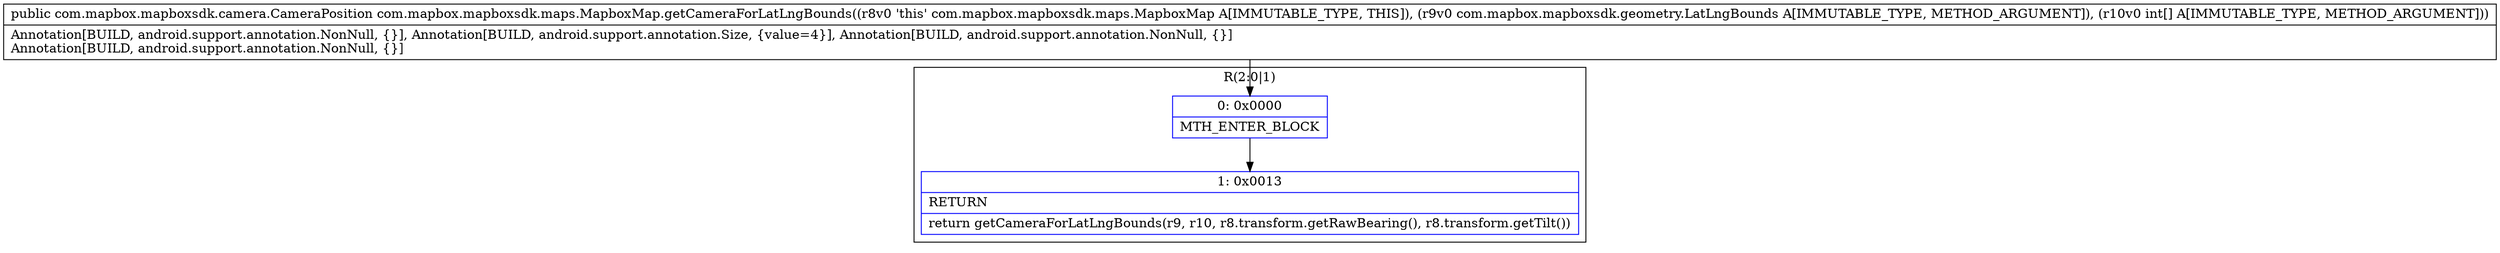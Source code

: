 digraph "CFG forcom.mapbox.mapboxsdk.maps.MapboxMap.getCameraForLatLngBounds(Lcom\/mapbox\/mapboxsdk\/geometry\/LatLngBounds;[I)Lcom\/mapbox\/mapboxsdk\/camera\/CameraPosition;" {
subgraph cluster_Region_1425703618 {
label = "R(2:0|1)";
node [shape=record,color=blue];
Node_0 [shape=record,label="{0\:\ 0x0000|MTH_ENTER_BLOCK\l}"];
Node_1 [shape=record,label="{1\:\ 0x0013|RETURN\l|return getCameraForLatLngBounds(r9, r10, r8.transform.getRawBearing(), r8.transform.getTilt())\l}"];
}
MethodNode[shape=record,label="{public com.mapbox.mapboxsdk.camera.CameraPosition com.mapbox.mapboxsdk.maps.MapboxMap.getCameraForLatLngBounds((r8v0 'this' com.mapbox.mapboxsdk.maps.MapboxMap A[IMMUTABLE_TYPE, THIS]), (r9v0 com.mapbox.mapboxsdk.geometry.LatLngBounds A[IMMUTABLE_TYPE, METHOD_ARGUMENT]), (r10v0 int[] A[IMMUTABLE_TYPE, METHOD_ARGUMENT]))  | Annotation[BUILD, android.support.annotation.NonNull, \{\}], Annotation[BUILD, android.support.annotation.Size, \{value=4\}], Annotation[BUILD, android.support.annotation.NonNull, \{\}]\lAnnotation[BUILD, android.support.annotation.NonNull, \{\}]\l}"];
MethodNode -> Node_0;
Node_0 -> Node_1;
}

